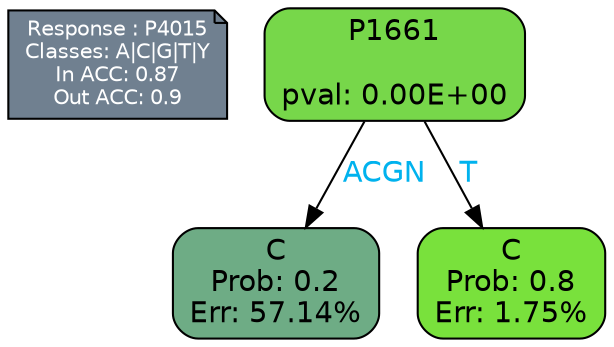 digraph Tree {
node [shape=box, style="filled, rounded", color="black", fontname=helvetica] ;
graph [ranksep=equally, splines=polylines, bgcolor=transparent, dpi=600] ;
edge [fontname=helvetica] ;
LEGEND [label="Response : P4015
Classes: A|C|G|T|Y
In ACC: 0.87
Out ACC: 0.9
",shape=note,align=left,style=filled,fillcolor="slategray",fontcolor="white",fontsize=10];1 [label="P1661

pval: 0.00E+00", fillcolor="#77d74a"] ;
2 [label="C
Prob: 0.2
Err: 57.14%", fillcolor="#6eac85"] ;
3 [label="C
Prob: 0.8
Err: 1.75%", fillcolor="#79e13c"] ;
1 -> 2 [label="ACGN",fontcolor=deepskyblue2] ;
1 -> 3 [label="T",fontcolor=deepskyblue2] ;
{rank = same; 2;3;}{rank = same; LEGEND;1;}}